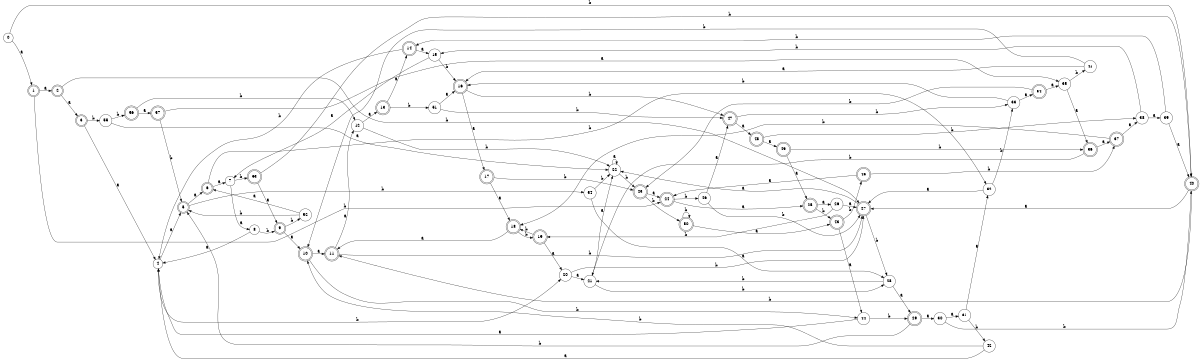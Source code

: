 digraph n47_4 {
__start0 [label="" shape="none"];

rankdir=LR;
size="8,5";

s0 [style="filled", color="black", fillcolor="white" shape="circle", label="0"];
s1 [style="rounded,filled", color="black", fillcolor="white" shape="doublecircle", label="1"];
s2 [style="rounded,filled", color="black", fillcolor="white" shape="doublecircle", label="2"];
s3 [style="rounded,filled", color="black", fillcolor="white" shape="doublecircle", label="3"];
s4 [style="filled", color="black", fillcolor="white" shape="circle", label="4"];
s5 [style="rounded,filled", color="black", fillcolor="white" shape="doublecircle", label="5"];
s6 [style="rounded,filled", color="black", fillcolor="white" shape="doublecircle", label="6"];
s7 [style="filled", color="black", fillcolor="white" shape="circle", label="7"];
s8 [style="filled", color="black", fillcolor="white" shape="circle", label="8"];
s9 [style="rounded,filled", color="black", fillcolor="white" shape="doublecircle", label="9"];
s10 [style="rounded,filled", color="black", fillcolor="white" shape="doublecircle", label="10"];
s11 [style="rounded,filled", color="black", fillcolor="white" shape="doublecircle", label="11"];
s12 [style="filled", color="black", fillcolor="white" shape="circle", label="12"];
s13 [style="rounded,filled", color="black", fillcolor="white" shape="doublecircle", label="13"];
s14 [style="rounded,filled", color="black", fillcolor="white" shape="doublecircle", label="14"];
s15 [style="filled", color="black", fillcolor="white" shape="circle", label="15"];
s16 [style="rounded,filled", color="black", fillcolor="white" shape="doublecircle", label="16"];
s17 [style="rounded,filled", color="black", fillcolor="white" shape="doublecircle", label="17"];
s18 [style="rounded,filled", color="black", fillcolor="white" shape="doublecircle", label="18"];
s19 [style="rounded,filled", color="black", fillcolor="white" shape="doublecircle", label="19"];
s20 [style="filled", color="black", fillcolor="white" shape="circle", label="20"];
s21 [style="filled", color="black", fillcolor="white" shape="circle", label="21"];
s22 [style="filled", color="black", fillcolor="white" shape="circle", label="22"];
s23 [style="rounded,filled", color="black", fillcolor="white" shape="doublecircle", label="23"];
s24 [style="rounded,filled", color="black", fillcolor="white" shape="doublecircle", label="24"];
s25 [style="rounded,filled", color="black", fillcolor="white" shape="doublecircle", label="25"];
s26 [style="filled", color="black", fillcolor="white" shape="circle", label="26"];
s27 [style="rounded,filled", color="black", fillcolor="white" shape="doublecircle", label="27"];
s28 [style="filled", color="black", fillcolor="white" shape="circle", label="28"];
s29 [style="rounded,filled", color="black", fillcolor="white" shape="doublecircle", label="29"];
s30 [style="filled", color="black", fillcolor="white" shape="circle", label="30"];
s31 [style="filled", color="black", fillcolor="white" shape="circle", label="31"];
s32 [style="filled", color="black", fillcolor="white" shape="circle", label="32"];
s33 [style="filled", color="black", fillcolor="white" shape="circle", label="33"];
s34 [style="rounded,filled", color="black", fillcolor="white" shape="doublecircle", label="34"];
s35 [style="filled", color="black", fillcolor="white" shape="circle", label="35"];
s36 [style="rounded,filled", color="black", fillcolor="white" shape="doublecircle", label="36"];
s37 [style="rounded,filled", color="black", fillcolor="white" shape="doublecircle", label="37"];
s38 [style="filled", color="black", fillcolor="white" shape="circle", label="38"];
s39 [style="filled", color="black", fillcolor="white" shape="circle", label="39"];
s40 [style="rounded,filled", color="black", fillcolor="white" shape="doublecircle", label="40"];
s41 [style="filled", color="black", fillcolor="white" shape="circle", label="41"];
s42 [style="filled", color="black", fillcolor="white" shape="circle", label="42"];
s43 [style="rounded,filled", color="black", fillcolor="white" shape="doublecircle", label="43"];
s44 [style="filled", color="black", fillcolor="white" shape="circle", label="44"];
s45 [style="rounded,filled", color="black", fillcolor="white" shape="doublecircle", label="45"];
s46 [style="filled", color="black", fillcolor="white" shape="circle", label="46"];
s47 [style="rounded,filled", color="black", fillcolor="white" shape="doublecircle", label="47"];
s48 [style="rounded,filled", color="black", fillcolor="white" shape="doublecircle", label="48"];
s49 [style="rounded,filled", color="black", fillcolor="white" shape="doublecircle", label="49"];
s50 [style="rounded,filled", color="black", fillcolor="white" shape="doublecircle", label="50"];
s51 [style="filled", color="black", fillcolor="white" shape="circle", label="51"];
s52 [style="filled", color="black", fillcolor="white" shape="circle", label="52"];
s53 [style="rounded,filled", color="black", fillcolor="white" shape="doublecircle", label="53"];
s54 [style="filled", color="black", fillcolor="white" shape="circle", label="54"];
s55 [style="filled", color="black", fillcolor="white" shape="circle", label="55"];
s56 [style="rounded,filled", color="black", fillcolor="white" shape="doublecircle", label="56"];
s57 [style="rounded,filled", color="black", fillcolor="white" shape="doublecircle", label="57"];
s0 -> s1 [label="a"];
s0 -> s40 [label="b"];
s1 -> s2 [label="a"];
s1 -> s24 [label="b"];
s2 -> s3 [label="a"];
s2 -> s27 [label="b"];
s3 -> s4 [label="a"];
s3 -> s55 [label="b"];
s4 -> s5 [label="a"];
s4 -> s20 [label="b"];
s5 -> s6 [label="a"];
s5 -> s54 [label="b"];
s6 -> s7 [label="a"];
s6 -> s32 [label="b"];
s7 -> s8 [label="a"];
s7 -> s53 [label="b"];
s8 -> s4 [label="a"];
s8 -> s9 [label="b"];
s9 -> s10 [label="a"];
s9 -> s52 [label="b"];
s10 -> s11 [label="a"];
s10 -> s44 [label="b"];
s11 -> s12 [label="a"];
s11 -> s27 [label="b"];
s12 -> s13 [label="a"];
s12 -> s22 [label="b"];
s13 -> s14 [label="a"];
s13 -> s51 [label="b"];
s14 -> s15 [label="a"];
s14 -> s4 [label="b"];
s15 -> s7 [label="a"];
s15 -> s16 [label="b"];
s16 -> s17 [label="a"];
s16 -> s47 [label="b"];
s17 -> s18 [label="a"];
s17 -> s23 [label="b"];
s18 -> s11 [label="a"];
s18 -> s19 [label="b"];
s19 -> s20 [label="a"];
s19 -> s18 [label="b"];
s20 -> s21 [label="a"];
s20 -> s27 [label="b"];
s21 -> s22 [label="a"];
s21 -> s28 [label="b"];
s22 -> s22 [label="a"];
s22 -> s23 [label="b"];
s23 -> s24 [label="a"];
s23 -> s50 [label="b"];
s24 -> s25 [label="a"];
s24 -> s46 [label="b"];
s25 -> s26 [label="a"];
s25 -> s43 [label="b"];
s26 -> s27 [label="a"];
s26 -> s19 [label="b"];
s27 -> s22 [label="a"];
s27 -> s28 [label="b"];
s28 -> s29 [label="a"];
s28 -> s21 [label="b"];
s29 -> s30 [label="a"];
s29 -> s5 [label="b"];
s30 -> s31 [label="a"];
s30 -> s40 [label="b"];
s31 -> s32 [label="a"];
s31 -> s42 [label="b"];
s32 -> s27 [label="a"];
s32 -> s33 [label="b"];
s33 -> s34 [label="a"];
s33 -> s16 [label="b"];
s34 -> s35 [label="a"];
s34 -> s23 [label="b"];
s35 -> s36 [label="a"];
s35 -> s41 [label="b"];
s36 -> s37 [label="a"];
s36 -> s21 [label="b"];
s37 -> s38 [label="a"];
s37 -> s18 [label="b"];
s38 -> s39 [label="a"];
s38 -> s15 [label="b"];
s39 -> s40 [label="a"];
s39 -> s14 [label="b"];
s40 -> s27 [label="a"];
s40 -> s11 [label="b"];
s41 -> s16 [label="a"];
s41 -> s10 [label="b"];
s42 -> s4 [label="a"];
s42 -> s10 [label="b"];
s43 -> s44 [label="a"];
s43 -> s45 [label="b"];
s44 -> s4 [label="a"];
s44 -> s29 [label="b"];
s45 -> s24 [label="a"];
s45 -> s37 [label="b"];
s46 -> s47 [label="a"];
s46 -> s27 [label="b"];
s47 -> s48 [label="a"];
s47 -> s33 [label="b"];
s48 -> s49 [label="a"];
s48 -> s38 [label="b"];
s49 -> s25 [label="a"];
s49 -> s36 [label="b"];
s50 -> s43 [label="a"];
s50 -> s50 [label="b"];
s51 -> s16 [label="a"];
s51 -> s47 [label="b"];
s52 -> s6 [label="a"];
s52 -> s5 [label="b"];
s53 -> s9 [label="a"];
s53 -> s40 [label="b"];
s54 -> s28 [label="a"];
s54 -> s22 [label="b"];
s55 -> s22 [label="a"];
s55 -> s56 [label="b"];
s56 -> s57 [label="a"];
s56 -> s12 [label="b"];
s57 -> s35 [label="a"];
s57 -> s5 [label="b"];

}